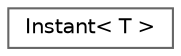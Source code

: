 digraph "Graphical Class Hierarchy"
{
 // LATEX_PDF_SIZE
  bgcolor="transparent";
  edge [fontname=Helvetica,fontsize=10,labelfontname=Helvetica,labelfontsize=10];
  node [fontname=Helvetica,fontsize=10,shape=box,height=0.2,width=0.4];
  rankdir="LR";
  Node0 [id="Node000000",label="Instant\< T \>",height=0.2,width=0.4,color="grey40", fillcolor="white", style="filled",URL="$classFoam_1_1Instant.html",tooltip="A tuple of scalar value and key. The value often corresponds to a time value, thus the naming of the ..."];
}
